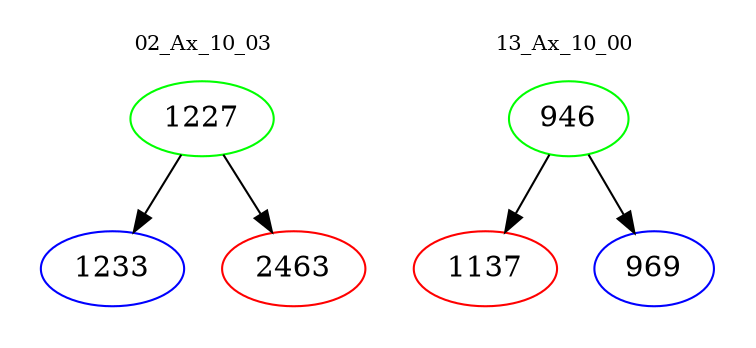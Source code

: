 digraph{
subgraph cluster_0 {
color = white
label = "02_Ax_10_03";
fontsize=10;
T0_1227 [label="1227", color="green"]
T0_1227 -> T0_1233 [color="black"]
T0_1233 [label="1233", color="blue"]
T0_1227 -> T0_2463 [color="black"]
T0_2463 [label="2463", color="red"]
}
subgraph cluster_1 {
color = white
label = "13_Ax_10_00";
fontsize=10;
T1_946 [label="946", color="green"]
T1_946 -> T1_1137 [color="black"]
T1_1137 [label="1137", color="red"]
T1_946 -> T1_969 [color="black"]
T1_969 [label="969", color="blue"]
}
}
